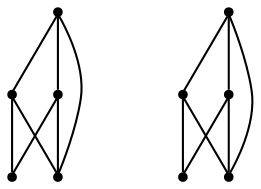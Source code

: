 graph {
  node [shape=point,comment="{\"directed\":false,\"doi\":\"10.1007/11618058_38\",\"figure\":\"1 (4)\"}"]

  v0 [pos="849.1579464934593,294.2416636149088"]
  v1 [pos="849.1579464934593,608.7416458129883"]
  v2 [pos="729.8857648982557,462.3666254679362"]
  v3 [pos="805.3372978742732,323.9291636149088"]
  v4 [pos="805.3372978742733,534.9290974934896"]
  v5 [pos="725.2599018895348,436.7415873209635"]
  v6 [pos="639.3689226017442,492.42917378743493"]
  v7 [pos="615.8645530523256,323.9291636149088"]
  v8 [pos="601.8619458575581,545.4916763305664"]
  v9 [pos="566.730425599564,294.2416636149088"]

  v0 -- v1 [id="-1",pos="849.1579464934593,294.2416636149088 849.1579464934593,608.7416458129883 849.1579464934593,608.7416458129883 849.1579464934593,608.7416458129883"]
  v9 -- v0 [id="-2",pos="566.730425599564,294.2416636149088 849.1579464934593,294.2416636149088 849.1579464934593,294.2416636149088 849.1579464934593,294.2416636149088"]
  v9 -- v2 [id="-3",pos="566.730425599564,294.2416636149088 729.8857648982557,462.3666254679362 729.8857648982557,462.3666254679362 729.8857648982557,462.3666254679362"]
  v9 -- v8 [id="-4",pos="566.730425599564,294.2416636149088 601.8619458575581,545.4916763305664 601.8619458575581,545.4916763305664 601.8619458575581,545.4916763305664"]
  v8 -- v2 [id="-5",pos="601.8619458575581,545.4916763305664 729.8857648982557,462.3666254679362 729.8857648982557,462.3666254679362 729.8857648982557,462.3666254679362"]
  v8 -- v1 [id="-6",pos="601.8619458575581,545.4916763305664 849.1579464934593,608.7416458129883 849.1579464934593,608.7416458129883 849.1579464934593,608.7416458129883"]
  v7 -- v3 [id="-7",pos="615.8645530523256,323.9291636149088 805.3372978742732,323.9291636149088 805.3372978742732,323.9291636149088 805.3372978742732,323.9291636149088"]
  v7 -- v5 [id="-8",pos="615.8645530523256,323.9291636149088 725.2599018895348,436.7415873209635 725.2599018895348,436.7415873209635 725.2599018895348,436.7415873209635"]
  v7 -- v6 [id="-9",pos="615.8645530523256,323.9291636149088 639.3689226017442,492.42917378743493 639.3689226017442,492.42917378743493 639.3689226017442,492.42917378743493"]
  v6 -- v4 [id="-10",pos="639.3689226017442,492.42917378743493 805.3372978742733,534.9290974934896 805.3372978742733,534.9290974934896 805.3372978742733,534.9290974934896"]
  v6 -- v5 [id="-11",pos="639.3689226017442,492.42917378743493 725.2599018895348,436.7415873209635 725.2599018895348,436.7415873209635 725.2599018895348,436.7415873209635"]
  v3 -- v5 [id="-12",pos="805.3372978742732,323.9291636149088 725.2599018895348,436.7415873209635 725.2599018895348,436.7415873209635 725.2599018895348,436.7415873209635"]
  v3 -- v4 [id="-13",pos="805.3372978742732,323.9291636149088 805.3372978742733,534.9290974934896 805.3372978742733,534.9290974934896 805.3372978742733,534.9290974934896"]
  v0 -- v2 [id="-14",pos="849.1579464934593,294.2416636149088 729.8857648982557,462.3666254679362 729.8857648982557,462.3666254679362 729.8857648982557,462.3666254679362"]
}